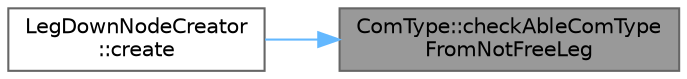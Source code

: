 digraph "ComType::checkAbleComTypeFromNotFreeLeg"
{
 // LATEX_PDF_SIZE
  bgcolor="transparent";
  edge [fontname=Helvetica,fontsize=10,labelfontname=Helvetica,labelfontsize=10];
  node [fontname=Helvetica,fontsize=10,shape=box,height=0.2,width=0.4];
  rankdir="RL";
  Node1 [id="Node000001",label="ComType::checkAbleComType\lFromNotFreeLeg",height=0.2,width=0.4,color="gray40", fillcolor="grey60", style="filled", fontcolor="black",tooltip=" "];
  Node1 -> Node2 [id="edge1_Node000001_Node000002",dir="back",color="steelblue1",style="solid",tooltip=" "];
  Node2 [id="Node000002",label="LegDownNodeCreator\l::create",height=0.2,width=0.4,color="grey40", fillcolor="white", style="filled",URL="$class_leg_down_node_creator.html#a707f317a560c61d8a88c5f326bd37f2f",tooltip="重心を平行移動したノードを生成する"];
}
